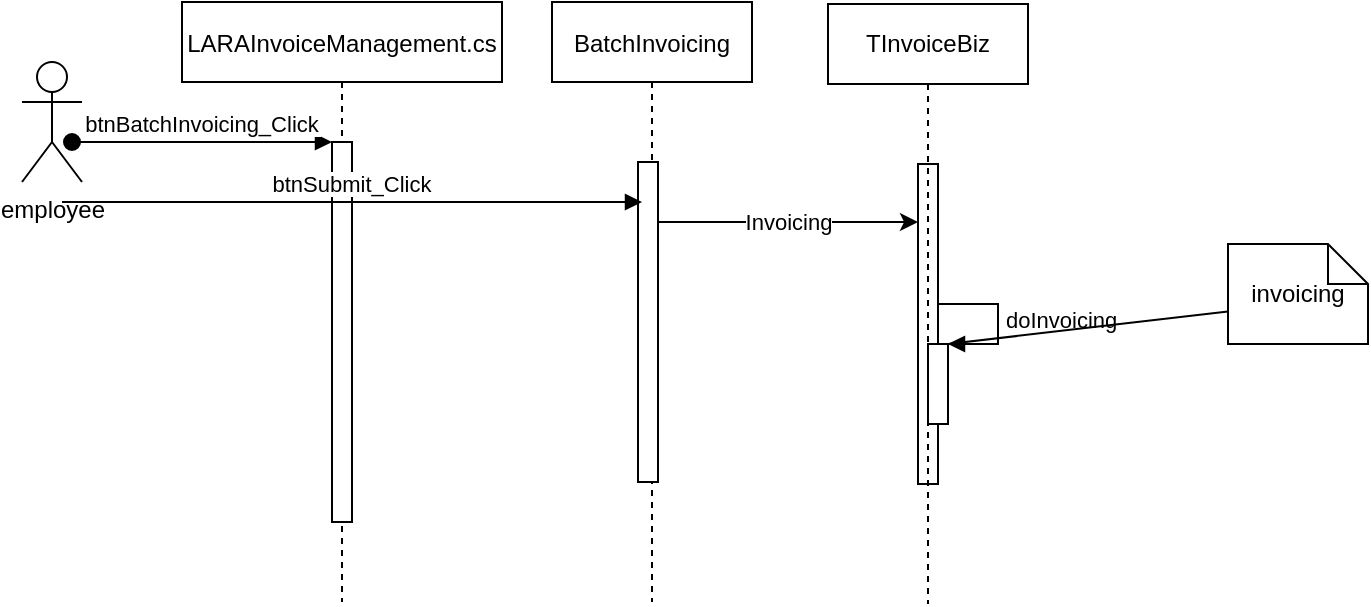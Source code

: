<mxfile version="20.6.0" type="github">
  <diagram id="kgpKYQtTHZ0yAKxKKP6v" name="Page-1">
    <mxGraphModel dx="1422" dy="794" grid="0" gridSize="10" guides="1" tooltips="1" connect="1" arrows="1" fold="1" page="0" pageScale="1" pageWidth="850" pageHeight="1100" math="0" shadow="0">
      <root>
        <mxCell id="0" />
        <mxCell id="1" parent="0" />
        <mxCell id="3nuBFxr9cyL0pnOWT2aG-1" value="LARAInvoiceManagement.cs" style="shape=umlLifeline;perimeter=lifelinePerimeter;container=1;collapsible=0;recursiveResize=0;rounded=0;shadow=0;strokeWidth=1;" parent="1" vertex="1">
          <mxGeometry x="150" y="100" width="160" height="300" as="geometry" />
        </mxCell>
        <mxCell id="3nuBFxr9cyL0pnOWT2aG-2" value="" style="points=[];perimeter=orthogonalPerimeter;rounded=0;shadow=0;strokeWidth=1;" parent="3nuBFxr9cyL0pnOWT2aG-1" vertex="1">
          <mxGeometry x="75" y="70" width="10" height="190" as="geometry" />
        </mxCell>
        <mxCell id="3nuBFxr9cyL0pnOWT2aG-3" value="btnBatchInvoicing_Click" style="verticalAlign=bottom;startArrow=oval;endArrow=block;startSize=8;shadow=0;strokeWidth=1;" parent="3nuBFxr9cyL0pnOWT2aG-1" target="3nuBFxr9cyL0pnOWT2aG-2" edge="1">
          <mxGeometry relative="1" as="geometry">
            <mxPoint x="-55" y="70" as="sourcePoint" />
          </mxGeometry>
        </mxCell>
        <mxCell id="3nuBFxr9cyL0pnOWT2aG-5" value="BatchInvoicing" style="shape=umlLifeline;perimeter=lifelinePerimeter;container=1;collapsible=0;recursiveResize=0;rounded=0;shadow=0;strokeWidth=1;" parent="1" vertex="1">
          <mxGeometry x="335" y="100" width="100" height="300" as="geometry" />
        </mxCell>
        <mxCell id="3nuBFxr9cyL0pnOWT2aG-6" value="" style="points=[];perimeter=orthogonalPerimeter;rounded=0;shadow=0;strokeWidth=1;" parent="3nuBFxr9cyL0pnOWT2aG-5" vertex="1">
          <mxGeometry x="43" y="80" width="10" height="160" as="geometry" />
        </mxCell>
        <mxCell id="3nuBFxr9cyL0pnOWT2aG-8" value="btnSubmit_Click" style="verticalAlign=bottom;endArrow=block;shadow=0;strokeWidth=1;" parent="1" edge="1">
          <mxGeometry relative="1" as="geometry">
            <mxPoint x="90" y="200" as="sourcePoint" />
            <mxPoint x="380" y="200" as="targetPoint" />
            <Array as="points" />
          </mxGeometry>
        </mxCell>
        <mxCell id="h9GIYV5VxG4CIKe3gou5-1" value="employee" style="shape=umlActor;verticalLabelPosition=bottom;verticalAlign=top;html=1;" vertex="1" parent="1">
          <mxGeometry x="70" y="130" width="30" height="60" as="geometry" />
        </mxCell>
        <mxCell id="h9GIYV5VxG4CIKe3gou5-2" value="" style="points=[];perimeter=orthogonalPerimeter;rounded=0;shadow=0;strokeWidth=1;" vertex="1" parent="1">
          <mxGeometry x="518" y="181" width="10" height="160" as="geometry" />
        </mxCell>
        <mxCell id="h9GIYV5VxG4CIKe3gou5-3" value="Invoicing" style="edgeStyle=orthogonalEdgeStyle;rounded=0;orthogonalLoop=1;jettySize=auto;html=1;" edge="1" parent="1" source="3nuBFxr9cyL0pnOWT2aG-6" target="h9GIYV5VxG4CIKe3gou5-2">
          <mxGeometry relative="1" as="geometry">
            <Array as="points">
              <mxPoint x="510" y="210" />
              <mxPoint x="510" y="210" />
            </Array>
          </mxGeometry>
        </mxCell>
        <mxCell id="h9GIYV5VxG4CIKe3gou5-4" value="TInvoiceBiz" style="shape=umlLifeline;perimeter=lifelinePerimeter;whiteSpace=wrap;html=1;container=1;collapsible=0;recursiveResize=0;outlineConnect=0;" vertex="1" parent="1">
          <mxGeometry x="473" y="101" width="100" height="300" as="geometry" />
        </mxCell>
        <mxCell id="h9GIYV5VxG4CIKe3gou5-6" value="" style="html=1;points=[];perimeter=orthogonalPerimeter;" vertex="1" parent="h9GIYV5VxG4CIKe3gou5-4">
          <mxGeometry x="50" y="170" width="10" height="40" as="geometry" />
        </mxCell>
        <mxCell id="h9GIYV5VxG4CIKe3gou5-7" value="doInvoicing" style="edgeStyle=orthogonalEdgeStyle;html=1;align=left;spacingLeft=2;endArrow=block;rounded=0;entryX=1;entryY=0;" edge="1" target="h9GIYV5VxG4CIKe3gou5-6" parent="h9GIYV5VxG4CIKe3gou5-4">
          <mxGeometry relative="1" as="geometry">
            <mxPoint x="55" y="150" as="sourcePoint" />
            <Array as="points">
              <mxPoint x="85" y="150" />
            </Array>
          </mxGeometry>
        </mxCell>
        <mxCell id="h9GIYV5VxG4CIKe3gou5-8" value="invoicing" style="shape=note;size=20;whiteSpace=wrap;html=1;" vertex="1" parent="1">
          <mxGeometry x="673" y="221" width="70" height="50" as="geometry" />
        </mxCell>
        <mxCell id="h9GIYV5VxG4CIKe3gou5-10" value="" style="endArrow=none;html=1;rounded=0;" edge="1" parent="1" source="h9GIYV5VxG4CIKe3gou5-6" target="h9GIYV5VxG4CIKe3gou5-8">
          <mxGeometry relative="1" as="geometry">
            <mxPoint x="263" y="311" as="sourcePoint" />
            <mxPoint x="423" y="311" as="targetPoint" />
          </mxGeometry>
        </mxCell>
      </root>
    </mxGraphModel>
  </diagram>
</mxfile>
